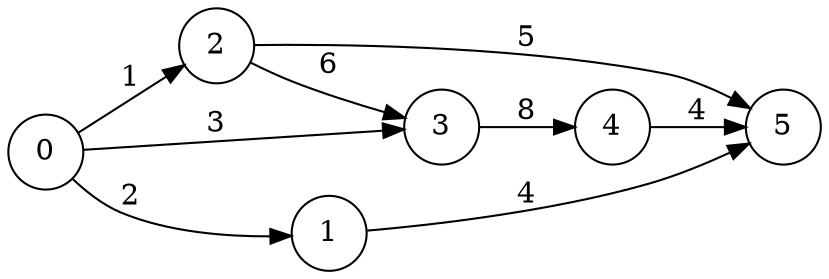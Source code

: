 digraph finite_state_machine {
	rankdir=LR;
	size="8,5"
	node [shape = circle];
	4 -> 5 [ label = "4" ];
	2 -> 3 [ label = "6" ];
	2 -> 5 [ label = "5" ];
	3 -> 4 [ label = "8" ];
	1 -> 5 [ label = "4" ];
	0 -> 3 [ label = "3" ];
	0 -> 2 [ label = "1" ];
	0 -> 1 [ label = "2" ];
}
